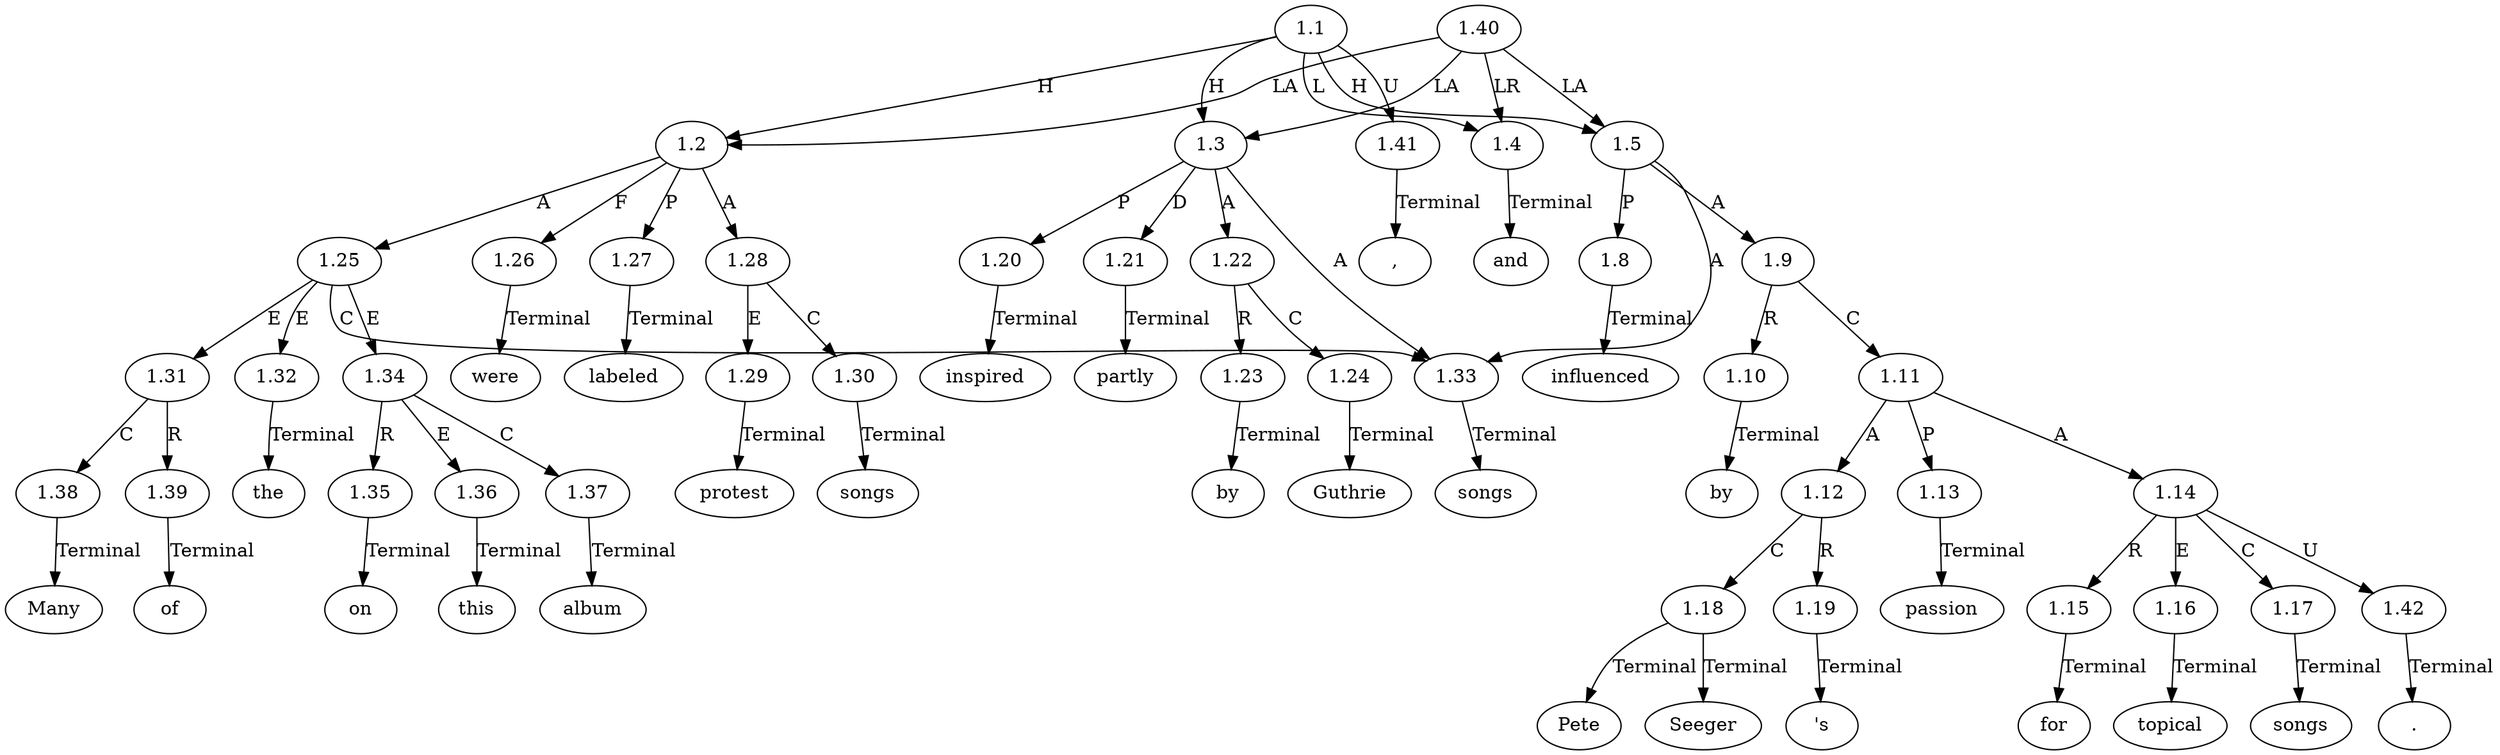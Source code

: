 // Graph
digraph {
	0.1 [label=Many ordering=out]
	0.10 [label=protest ordering=out]
	0.11 [label=songs ordering=out]
	0.12 [label="," ordering=out]
	0.13 [label=inspired ordering=out]
	0.14 [label=partly ordering=out]
	0.15 [label=by ordering=out]
	0.16 [label=Guthrie ordering=out]
	0.17 [label=and ordering=out]
	0.18 [label=influenced ordering=out]
	0.19 [label=by ordering=out]
	0.2 [label=of ordering=out]
	0.20 [label=Pete ordering=out]
	0.21 [label=Seeger ordering=out]
	0.22 [label="'s" ordering=out]
	0.23 [label=passion ordering=out]
	0.24 [label=for ordering=out]
	0.25 [label=topical ordering=out]
	0.26 [label=songs ordering=out]
	0.27 [label="." ordering=out]
	0.3 [label=the ordering=out]
	0.4 [label=songs ordering=out]
	0.5 [label=on ordering=out]
	0.6 [label=this ordering=out]
	0.7 [label=album ordering=out]
	0.8 [label=were ordering=out]
	0.9 [label=labeled ordering=out]
	1.1 [label=1.1 ordering=out]
	1.2 [label=1.2 ordering=out]
	1.3 [label=1.3 ordering=out]
	1.4 [label=1.4 ordering=out]
	1.5 [label=1.5 ordering=out]
	1.8 [label=1.8 ordering=out]
	1.9 [label=1.9 ordering=out]
	1.10 [label=1.10 ordering=out]
	1.11 [label=1.11 ordering=out]
	1.12 [label=1.12 ordering=out]
	1.13 [label=1.13 ordering=out]
	1.14 [label=1.14 ordering=out]
	1.15 [label=1.15 ordering=out]
	1.16 [label=1.16 ordering=out]
	1.17 [label=1.17 ordering=out]
	1.18 [label=1.18 ordering=out]
	1.19 [label=1.19 ordering=out]
	1.20 [label=1.20 ordering=out]
	1.21 [label=1.21 ordering=out]
	1.22 [label=1.22 ordering=out]
	1.23 [label=1.23 ordering=out]
	1.24 [label=1.24 ordering=out]
	1.25 [label=1.25 ordering=out]
	1.26 [label=1.26 ordering=out]
	1.27 [label=1.27 ordering=out]
	1.28 [label=1.28 ordering=out]
	1.29 [label=1.29 ordering=out]
	1.30 [label=1.30 ordering=out]
	1.31 [label=1.31 ordering=out]
	1.32 [label=1.32 ordering=out]
	1.33 [label=1.33 ordering=out]
	1.34 [label=1.34 ordering=out]
	1.35 [label=1.35 ordering=out]
	1.36 [label=1.36 ordering=out]
	1.37 [label=1.37 ordering=out]
	1.38 [label=1.38 ordering=out]
	1.39 [label=1.39 ordering=out]
	1.40 [label=1.40 ordering=out]
	1.41 [label=1.41 ordering=out]
	1.42 [label=1.42 ordering=out]
	1.1 -> 1.2 [label=H ordering=out]
	1.1 -> 1.3 [label=H ordering=out]
	1.1 -> 1.4 [label=L ordering=out]
	1.1 -> 1.5 [label=H ordering=out]
	1.1 -> 1.41 [label=U ordering=out]
	1.2 -> 1.25 [label=A ordering=out]
	1.2 -> 1.26 [label=F ordering=out]
	1.2 -> 1.27 [label=P ordering=out]
	1.2 -> 1.28 [label=A ordering=out]
	1.3 -> 1.20 [label=P ordering=out]
	1.3 -> 1.21 [label=D ordering=out]
	1.3 -> 1.22 [label=A ordering=out]
	1.3 -> 1.33 [label=A ordering=out]
	1.4 -> 0.17 [label=Terminal ordering=out]
	1.5 -> 1.8 [label=P ordering=out]
	1.5 -> 1.9 [label=A ordering=out]
	1.5 -> 1.33 [label=A ordering=out]
	1.8 -> 0.18 [label=Terminal ordering=out]
	1.9 -> 1.10 [label=R ordering=out]
	1.9 -> 1.11 [label=C ordering=out]
	1.10 -> 0.19 [label=Terminal ordering=out]
	1.11 -> 1.12 [label=A ordering=out]
	1.11 -> 1.13 [label=P ordering=out]
	1.11 -> 1.14 [label=A ordering=out]
	1.12 -> 1.18 [label=C ordering=out]
	1.12 -> 1.19 [label=R ordering=out]
	1.13 -> 0.23 [label=Terminal ordering=out]
	1.14 -> 1.15 [label=R ordering=out]
	1.14 -> 1.16 [label=E ordering=out]
	1.14 -> 1.17 [label=C ordering=out]
	1.14 -> 1.42 [label=U ordering=out]
	1.15 -> 0.24 [label=Terminal ordering=out]
	1.16 -> 0.25 [label=Terminal ordering=out]
	1.17 -> 0.26 [label=Terminal ordering=out]
	1.18 -> 0.20 [label=Terminal ordering=out]
	1.18 -> 0.21 [label=Terminal ordering=out]
	1.19 -> 0.22 [label=Terminal ordering=out]
	1.20 -> 0.13 [label=Terminal ordering=out]
	1.21 -> 0.14 [label=Terminal ordering=out]
	1.22 -> 1.23 [label=R ordering=out]
	1.22 -> 1.24 [label=C ordering=out]
	1.23 -> 0.15 [label=Terminal ordering=out]
	1.24 -> 0.16 [label=Terminal ordering=out]
	1.25 -> 1.31 [label=E ordering=out]
	1.25 -> 1.32 [label=E ordering=out]
	1.25 -> 1.33 [label=C ordering=out]
	1.25 -> 1.34 [label=E ordering=out]
	1.26 -> 0.8 [label=Terminal ordering=out]
	1.27 -> 0.9 [label=Terminal ordering=out]
	1.28 -> 1.29 [label=E ordering=out]
	1.28 -> 1.30 [label=C ordering=out]
	1.29 -> 0.10 [label=Terminal ordering=out]
	1.30 -> 0.11 [label=Terminal ordering=out]
	1.31 -> 1.38 [label=C ordering=out]
	1.31 -> 1.39 [label=R ordering=out]
	1.32 -> 0.3 [label=Terminal ordering=out]
	1.33 -> 0.4 [label=Terminal ordering=out]
	1.34 -> 1.35 [label=R ordering=out]
	1.34 -> 1.36 [label=E ordering=out]
	1.34 -> 1.37 [label=C ordering=out]
	1.35 -> 0.5 [label=Terminal ordering=out]
	1.36 -> 0.6 [label=Terminal ordering=out]
	1.37 -> 0.7 [label=Terminal ordering=out]
	1.38 -> 0.1 [label=Terminal ordering=out]
	1.39 -> 0.2 [label=Terminal ordering=out]
	1.40 -> 1.2 [label=LA ordering=out]
	1.40 -> 1.3 [label=LA ordering=out]
	1.40 -> 1.4 [label=LR ordering=out]
	1.40 -> 1.5 [label=LA ordering=out]
	1.41 -> 0.12 [label=Terminal ordering=out]
	1.42 -> 0.27 [label=Terminal ordering=out]
}
